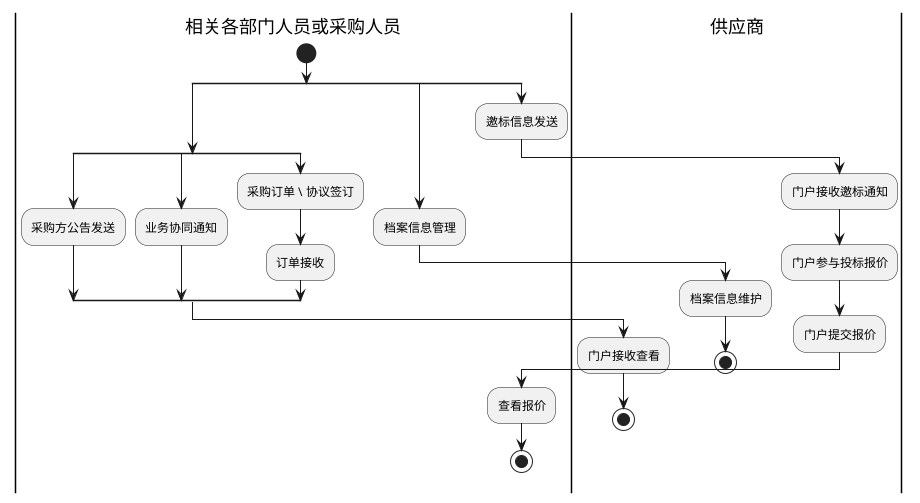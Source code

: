 @startuml
|相关各部门人员或采购人员|
start
split
split
:采购方公告发送;
split again
:业务协同通知;
split again
:采购订单 \ 协议签订;
:订单接收;
end split
|供应商|
:门户接收查看;
stop
|相关各部门人员或采购人员|
split again
:档案信息管理;
|供应商|
:档案信息维护;
stop
|相关各部门人员或采购人员|
split again
:邀标信息发送;
|供应商|
:门户接收邀标通知;
:门户参与投标报价;
:门户提交报价;
|相关各部门人员或采购人员|
:查看报价;
stop
end split

@enduml
